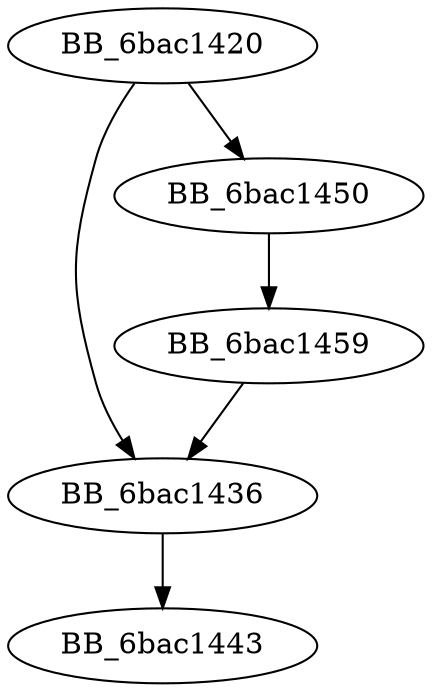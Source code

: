 DiGraph DllEntryPoint{
BB_6bac1420->BB_6bac1436
BB_6bac1420->BB_6bac1450
BB_6bac1436->BB_6bac1443
BB_6bac1450->BB_6bac1459
BB_6bac1459->BB_6bac1436
}
